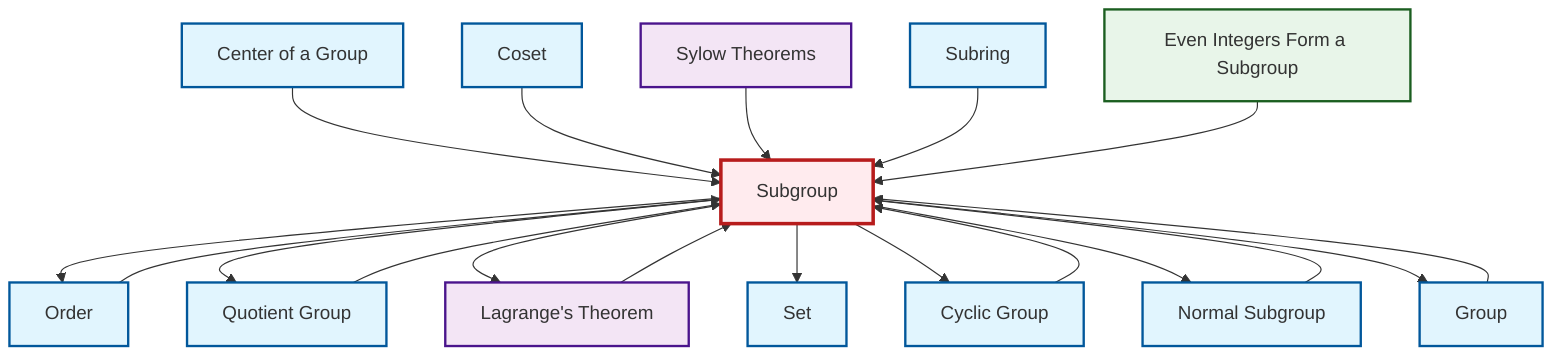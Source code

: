 graph TD
    classDef definition fill:#e1f5fe,stroke:#01579b,stroke-width:2px
    classDef theorem fill:#f3e5f5,stroke:#4a148c,stroke-width:2px
    classDef axiom fill:#fff3e0,stroke:#e65100,stroke-width:2px
    classDef example fill:#e8f5e9,stroke:#1b5e20,stroke-width:2px
    classDef current fill:#ffebee,stroke:#b71c1c,stroke-width:3px
    def-subring["Subring"]:::definition
    def-coset["Coset"]:::definition
    def-subgroup["Subgroup"]:::definition
    def-set["Set"]:::definition
    ex-even-integers-subgroup["Even Integers Form a Subgroup"]:::example
    def-quotient-group["Quotient Group"]:::definition
    def-cyclic-group["Cyclic Group"]:::definition
    def-normal-subgroup["Normal Subgroup"]:::definition
    def-order["Order"]:::definition
    def-center-of-group["Center of a Group"]:::definition
    thm-lagrange["Lagrange's Theorem"]:::theorem
    thm-sylow["Sylow Theorems"]:::theorem
    def-group["Group"]:::definition
    def-subgroup --> def-order
    def-center-of-group --> def-subgroup
    def-subgroup --> def-quotient-group
    def-subgroup --> thm-lagrange
    def-quotient-group --> def-subgroup
    def-subgroup --> def-set
    def-subgroup --> def-cyclic-group
    def-coset --> def-subgroup
    thm-sylow --> def-subgroup
    thm-lagrange --> def-subgroup
    def-subring --> def-subgroup
    ex-even-integers-subgroup --> def-subgroup
    def-order --> def-subgroup
    def-group --> def-subgroup
    def-cyclic-group --> def-subgroup
    def-normal-subgroup --> def-subgroup
    def-subgroup --> def-normal-subgroup
    def-subgroup --> def-group
    class def-subgroup current